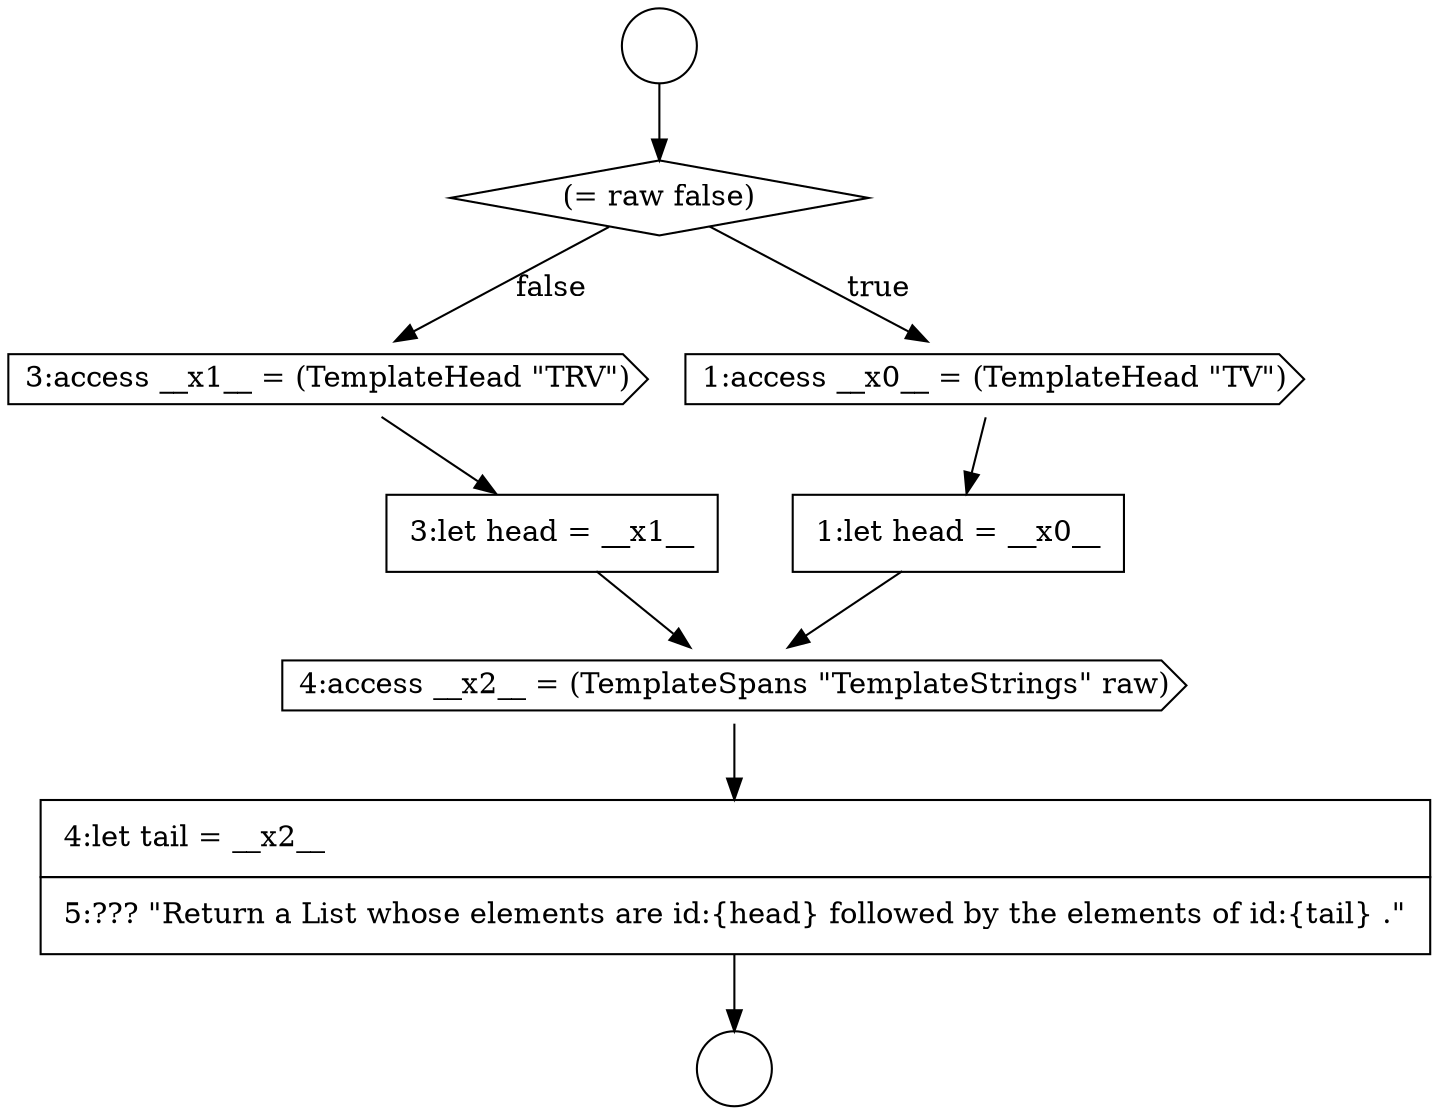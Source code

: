 digraph {
  node0 [shape=circle label=" " color="black" fillcolor="white" style=filled]
  node5 [shape=cds, label=<<font color="black">3:access __x1__ = (TemplateHead &quot;TRV&quot;)</font>> color="black" fillcolor="white" style=filled]
  node1 [shape=circle label=" " color="black" fillcolor="white" style=filled]
  node6 [shape=none, margin=0, label=<<font color="black">
    <table border="0" cellborder="1" cellspacing="0" cellpadding="10">
      <tr><td align="left">3:let head = __x1__</td></tr>
    </table>
  </font>> color="black" fillcolor="white" style=filled]
  node2 [shape=diamond, label=<<font color="black">(= raw false)</font>> color="black" fillcolor="white" style=filled]
  node7 [shape=cds, label=<<font color="black">4:access __x2__ = (TemplateSpans &quot;TemplateStrings&quot; raw)</font>> color="black" fillcolor="white" style=filled]
  node3 [shape=cds, label=<<font color="black">1:access __x0__ = (TemplateHead &quot;TV&quot;)</font>> color="black" fillcolor="white" style=filled]
  node8 [shape=none, margin=0, label=<<font color="black">
    <table border="0" cellborder="1" cellspacing="0" cellpadding="10">
      <tr><td align="left">4:let tail = __x2__</td></tr>
      <tr><td align="left">5:??? &quot;Return a List whose elements are id:{head} followed by the elements of id:{tail} .&quot;</td></tr>
    </table>
  </font>> color="black" fillcolor="white" style=filled]
  node4 [shape=none, margin=0, label=<<font color="black">
    <table border="0" cellborder="1" cellspacing="0" cellpadding="10">
      <tr><td align="left">1:let head = __x0__</td></tr>
    </table>
  </font>> color="black" fillcolor="white" style=filled]
  node7 -> node8 [ color="black"]
  node8 -> node1 [ color="black"]
  node2 -> node3 [label=<<font color="black">true</font>> color="black"]
  node2 -> node5 [label=<<font color="black">false</font>> color="black"]
  node0 -> node2 [ color="black"]
  node6 -> node7 [ color="black"]
  node4 -> node7 [ color="black"]
  node5 -> node6 [ color="black"]
  node3 -> node4 [ color="black"]
}
